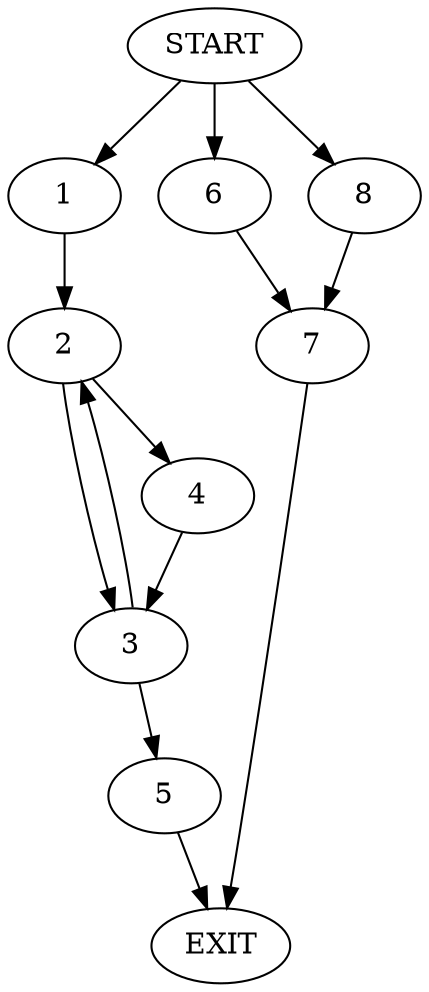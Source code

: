 digraph {
0 [label="START"];
1;
2;
3;
4;
5;
6;
7;
8;
9 [label="EXIT"];
0 -> 1;
1 -> 2;
2 -> 3;
2 -> 4;
3 -> 2;
3 -> 5;
4 -> 3;
5 -> 9;
0 -> 6;
6 -> 7;
7 -> 9;
0 -> 8;
8 -> 7;
}